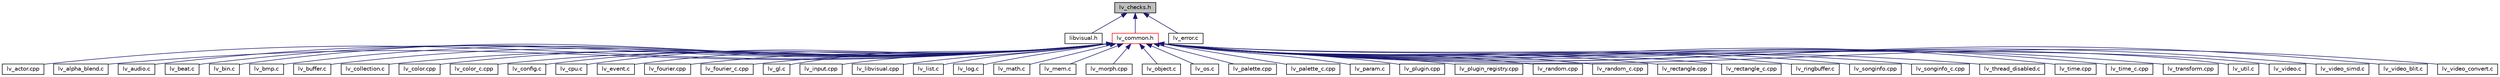 digraph G
{
  edge [fontname="Helvetica",fontsize="10",labelfontname="Helvetica",labelfontsize="10"];
  node [fontname="Helvetica",fontsize="10",shape=record];
  Node1 [label="lv_checks.h",height=0.2,width=0.4,color="black", fillcolor="grey75", style="filled" fontcolor="black"];
  Node1 -> Node2 [dir="back",color="midnightblue",fontsize="10",style="solid",fontname="Helvetica"];
  Node2 [label="libvisual.h",height=0.2,width=0.4,color="black", fillcolor="white", style="filled",URL="$libvisual_8h.html"];
  Node1 -> Node3 [dir="back",color="midnightblue",fontsize="10",style="solid",fontname="Helvetica"];
  Node3 [label="lv_common.h",height=0.2,width=0.4,color="red", fillcolor="white", style="filled",URL="$lv__common_8h.html"];
  Node3 -> Node4 [dir="back",color="midnightblue",fontsize="10",style="solid",fontname="Helvetica"];
  Node4 [label="lv_actor.cpp",height=0.2,width=0.4,color="black", fillcolor="white", style="filled",URL="$lv__actor_8cpp.html"];
  Node3 -> Node5 [dir="back",color="midnightblue",fontsize="10",style="solid",fontname="Helvetica"];
  Node5 [label="lv_alpha_blend.c",height=0.2,width=0.4,color="black", fillcolor="white", style="filled",URL="$lv__alpha__blend_8c.html"];
  Node3 -> Node6 [dir="back",color="midnightblue",fontsize="10",style="solid",fontname="Helvetica"];
  Node6 [label="lv_audio.c",height=0.2,width=0.4,color="black", fillcolor="white", style="filled",URL="$lv__audio_8c.html"];
  Node3 -> Node7 [dir="back",color="midnightblue",fontsize="10",style="solid",fontname="Helvetica"];
  Node7 [label="lv_beat.c",height=0.2,width=0.4,color="black", fillcolor="white", style="filled",URL="$lv__beat_8c.html"];
  Node3 -> Node8 [dir="back",color="midnightblue",fontsize="10",style="solid",fontname="Helvetica"];
  Node8 [label="lv_bin.c",height=0.2,width=0.4,color="black", fillcolor="white", style="filled",URL="$lv__bin_8c.html"];
  Node3 -> Node9 [dir="back",color="midnightblue",fontsize="10",style="solid",fontname="Helvetica"];
  Node9 [label="lv_bmp.c",height=0.2,width=0.4,color="black", fillcolor="white", style="filled",URL="$lv__bmp_8c.html"];
  Node3 -> Node10 [dir="back",color="midnightblue",fontsize="10",style="solid",fontname="Helvetica"];
  Node10 [label="lv_buffer.c",height=0.2,width=0.4,color="black", fillcolor="white", style="filled",URL="$lv__buffer_8c.html"];
  Node3 -> Node11 [dir="back",color="midnightblue",fontsize="10",style="solid",fontname="Helvetica"];
  Node11 [label="lv_collection.c",height=0.2,width=0.4,color="black", fillcolor="white", style="filled",URL="$lv__collection_8c.html"];
  Node3 -> Node12 [dir="back",color="midnightblue",fontsize="10",style="solid",fontname="Helvetica"];
  Node12 [label="lv_color.cpp",height=0.2,width=0.4,color="black", fillcolor="white", style="filled",URL="$lv__color_8cpp.html"];
  Node3 -> Node13 [dir="back",color="midnightblue",fontsize="10",style="solid",fontname="Helvetica"];
  Node13 [label="lv_color_c.cpp",height=0.2,width=0.4,color="black", fillcolor="white", style="filled",URL="$lv__color__c_8cpp.html"];
  Node3 -> Node14 [dir="back",color="midnightblue",fontsize="10",style="solid",fontname="Helvetica"];
  Node14 [label="lv_config.c",height=0.2,width=0.4,color="black", fillcolor="white", style="filled",URL="$lv__config_8c.html"];
  Node3 -> Node15 [dir="back",color="midnightblue",fontsize="10",style="solid",fontname="Helvetica"];
  Node15 [label="lv_cpu.c",height=0.2,width=0.4,color="black", fillcolor="white", style="filled",URL="$lv__cpu_8c.html"];
  Node3 -> Node16 [dir="back",color="midnightblue",fontsize="10",style="solid",fontname="Helvetica"];
  Node16 [label="lv_event.c",height=0.2,width=0.4,color="black", fillcolor="white", style="filled",URL="$lv__event_8c.html"];
  Node3 -> Node17 [dir="back",color="midnightblue",fontsize="10",style="solid",fontname="Helvetica"];
  Node17 [label="lv_fourier.cpp",height=0.2,width=0.4,color="black", fillcolor="white", style="filled",URL="$lv__fourier_8cpp.html"];
  Node3 -> Node18 [dir="back",color="midnightblue",fontsize="10",style="solid",fontname="Helvetica"];
  Node18 [label="lv_fourier_c.cpp",height=0.2,width=0.4,color="black", fillcolor="white", style="filled",URL="$lv__fourier__c_8cpp.html"];
  Node3 -> Node19 [dir="back",color="midnightblue",fontsize="10",style="solid",fontname="Helvetica"];
  Node19 [label="lv_gl.c",height=0.2,width=0.4,color="black", fillcolor="white", style="filled",URL="$lv__gl_8c.html"];
  Node3 -> Node20 [dir="back",color="midnightblue",fontsize="10",style="solid",fontname="Helvetica"];
  Node20 [label="lv_input.cpp",height=0.2,width=0.4,color="black", fillcolor="white", style="filled",URL="$lv__input_8cpp.html"];
  Node3 -> Node21 [dir="back",color="midnightblue",fontsize="10",style="solid",fontname="Helvetica"];
  Node21 [label="lv_libvisual.cpp",height=0.2,width=0.4,color="black", fillcolor="white", style="filled",URL="$lv__libvisual_8cpp.html"];
  Node3 -> Node22 [dir="back",color="midnightblue",fontsize="10",style="solid",fontname="Helvetica"];
  Node22 [label="lv_list.c",height=0.2,width=0.4,color="black", fillcolor="white", style="filled",URL="$lv__list_8c.html"];
  Node3 -> Node23 [dir="back",color="midnightblue",fontsize="10",style="solid",fontname="Helvetica"];
  Node23 [label="lv_log.c",height=0.2,width=0.4,color="black", fillcolor="white", style="filled",URL="$lv__log_8c.html"];
  Node3 -> Node24 [dir="back",color="midnightblue",fontsize="10",style="solid",fontname="Helvetica"];
  Node24 [label="lv_math.c",height=0.2,width=0.4,color="black", fillcolor="white", style="filled",URL="$lv__math_8c.html"];
  Node3 -> Node25 [dir="back",color="midnightblue",fontsize="10",style="solid",fontname="Helvetica"];
  Node25 [label="lv_mem.c",height=0.2,width=0.4,color="black", fillcolor="white", style="filled",URL="$lv__mem_8c.html"];
  Node3 -> Node26 [dir="back",color="midnightblue",fontsize="10",style="solid",fontname="Helvetica"];
  Node26 [label="lv_morph.cpp",height=0.2,width=0.4,color="black", fillcolor="white", style="filled",URL="$lv__morph_8cpp.html"];
  Node3 -> Node27 [dir="back",color="midnightblue",fontsize="10",style="solid",fontname="Helvetica"];
  Node27 [label="lv_object.c",height=0.2,width=0.4,color="black", fillcolor="white", style="filled",URL="$lv__object_8c.html"];
  Node3 -> Node28 [dir="back",color="midnightblue",fontsize="10",style="solid",fontname="Helvetica"];
  Node28 [label="lv_os.c",height=0.2,width=0.4,color="black", fillcolor="white", style="filled",URL="$lv__os_8c.html"];
  Node3 -> Node29 [dir="back",color="midnightblue",fontsize="10",style="solid",fontname="Helvetica"];
  Node29 [label="lv_palette.cpp",height=0.2,width=0.4,color="black", fillcolor="white", style="filled",URL="$lv__palette_8cpp.html"];
  Node3 -> Node30 [dir="back",color="midnightblue",fontsize="10",style="solid",fontname="Helvetica"];
  Node30 [label="lv_palette_c.cpp",height=0.2,width=0.4,color="black", fillcolor="white", style="filled",URL="$lv__palette__c_8cpp.html"];
  Node3 -> Node31 [dir="back",color="midnightblue",fontsize="10",style="solid",fontname="Helvetica"];
  Node31 [label="lv_param.c",height=0.2,width=0.4,color="black", fillcolor="white", style="filled",URL="$lv__param_8c.html"];
  Node3 -> Node32 [dir="back",color="midnightblue",fontsize="10",style="solid",fontname="Helvetica"];
  Node32 [label="lv_plugin.cpp",height=0.2,width=0.4,color="black", fillcolor="white", style="filled",URL="$lv__plugin_8cpp.html"];
  Node3 -> Node33 [dir="back",color="midnightblue",fontsize="10",style="solid",fontname="Helvetica"];
  Node33 [label="lv_plugin_registry.cpp",height=0.2,width=0.4,color="black", fillcolor="white", style="filled",URL="$lv__plugin__registry_8cpp.html"];
  Node3 -> Node34 [dir="back",color="midnightblue",fontsize="10",style="solid",fontname="Helvetica"];
  Node34 [label="lv_random.cpp",height=0.2,width=0.4,color="black", fillcolor="white", style="filled",URL="$lv__random_8cpp.html"];
  Node3 -> Node35 [dir="back",color="midnightblue",fontsize="10",style="solid",fontname="Helvetica"];
  Node35 [label="lv_random_c.cpp",height=0.2,width=0.4,color="black", fillcolor="white", style="filled",URL="$lv__random__c_8cpp.html"];
  Node3 -> Node36 [dir="back",color="midnightblue",fontsize="10",style="solid",fontname="Helvetica"];
  Node36 [label="lv_rectangle.cpp",height=0.2,width=0.4,color="black", fillcolor="white", style="filled",URL="$lv__rectangle_8cpp.html"];
  Node3 -> Node37 [dir="back",color="midnightblue",fontsize="10",style="solid",fontname="Helvetica"];
  Node37 [label="lv_rectangle_c.cpp",height=0.2,width=0.4,color="black", fillcolor="white", style="filled",URL="$lv__rectangle__c_8cpp.html"];
  Node3 -> Node38 [dir="back",color="midnightblue",fontsize="10",style="solid",fontname="Helvetica"];
  Node38 [label="lv_ringbuffer.c",height=0.2,width=0.4,color="black", fillcolor="white", style="filled",URL="$lv__ringbuffer_8c.html"];
  Node3 -> Node39 [dir="back",color="midnightblue",fontsize="10",style="solid",fontname="Helvetica"];
  Node39 [label="lv_songinfo.cpp",height=0.2,width=0.4,color="black", fillcolor="white", style="filled",URL="$lv__songinfo_8cpp.html"];
  Node3 -> Node40 [dir="back",color="midnightblue",fontsize="10",style="solid",fontname="Helvetica"];
  Node40 [label="lv_songinfo_c.cpp",height=0.2,width=0.4,color="black", fillcolor="white", style="filled",URL="$lv__songinfo__c_8cpp.html"];
  Node3 -> Node41 [dir="back",color="midnightblue",fontsize="10",style="solid",fontname="Helvetica"];
  Node41 [label="lv_thread_disabled.c",height=0.2,width=0.4,color="black", fillcolor="white", style="filled",URL="$lv__thread__disabled_8c.html"];
  Node3 -> Node42 [dir="back",color="midnightblue",fontsize="10",style="solid",fontname="Helvetica"];
  Node42 [label="lv_time.cpp",height=0.2,width=0.4,color="black", fillcolor="white", style="filled",URL="$lv__time_8cpp.html"];
  Node3 -> Node43 [dir="back",color="midnightblue",fontsize="10",style="solid",fontname="Helvetica"];
  Node43 [label="lv_time_c.cpp",height=0.2,width=0.4,color="black", fillcolor="white", style="filled",URL="$lv__time__c_8cpp.html"];
  Node3 -> Node44 [dir="back",color="midnightblue",fontsize="10",style="solid",fontname="Helvetica"];
  Node44 [label="lv_transform.cpp",height=0.2,width=0.4,color="black", fillcolor="white", style="filled",URL="$lv__transform_8cpp.html"];
  Node3 -> Node45 [dir="back",color="midnightblue",fontsize="10",style="solid",fontname="Helvetica"];
  Node45 [label="lv_util.c",height=0.2,width=0.4,color="black", fillcolor="white", style="filled",URL="$lv__util_8c.html"];
  Node3 -> Node46 [dir="back",color="midnightblue",fontsize="10",style="solid",fontname="Helvetica"];
  Node46 [label="lv_video.c",height=0.2,width=0.4,color="black", fillcolor="white", style="filled",URL="$lv__video_8c.html"];
  Node3 -> Node47 [dir="back",color="midnightblue",fontsize="10",style="solid",fontname="Helvetica"];
  Node47 [label="lv_video_simd.c",height=0.2,width=0.4,color="black", fillcolor="white", style="filled",URL="$lv__video__simd_8c.html"];
  Node3 -> Node48 [dir="back",color="midnightblue",fontsize="10",style="solid",fontname="Helvetica"];
  Node48 [label="lv_video_blit.c",height=0.2,width=0.4,color="black", fillcolor="white", style="filled",URL="$lv__video__blit_8c.html"];
  Node3 -> Node49 [dir="back",color="midnightblue",fontsize="10",style="solid",fontname="Helvetica"];
  Node49 [label="lv_video_convert.c",height=0.2,width=0.4,color="black", fillcolor="white", style="filled",URL="$lv__video__convert_8c.html"];
  Node1 -> Node50 [dir="back",color="midnightblue",fontsize="10",style="solid",fontname="Helvetica"];
  Node50 [label="lv_error.c",height=0.2,width=0.4,color="black", fillcolor="white", style="filled",URL="$lv__error_8c.html"];
}
